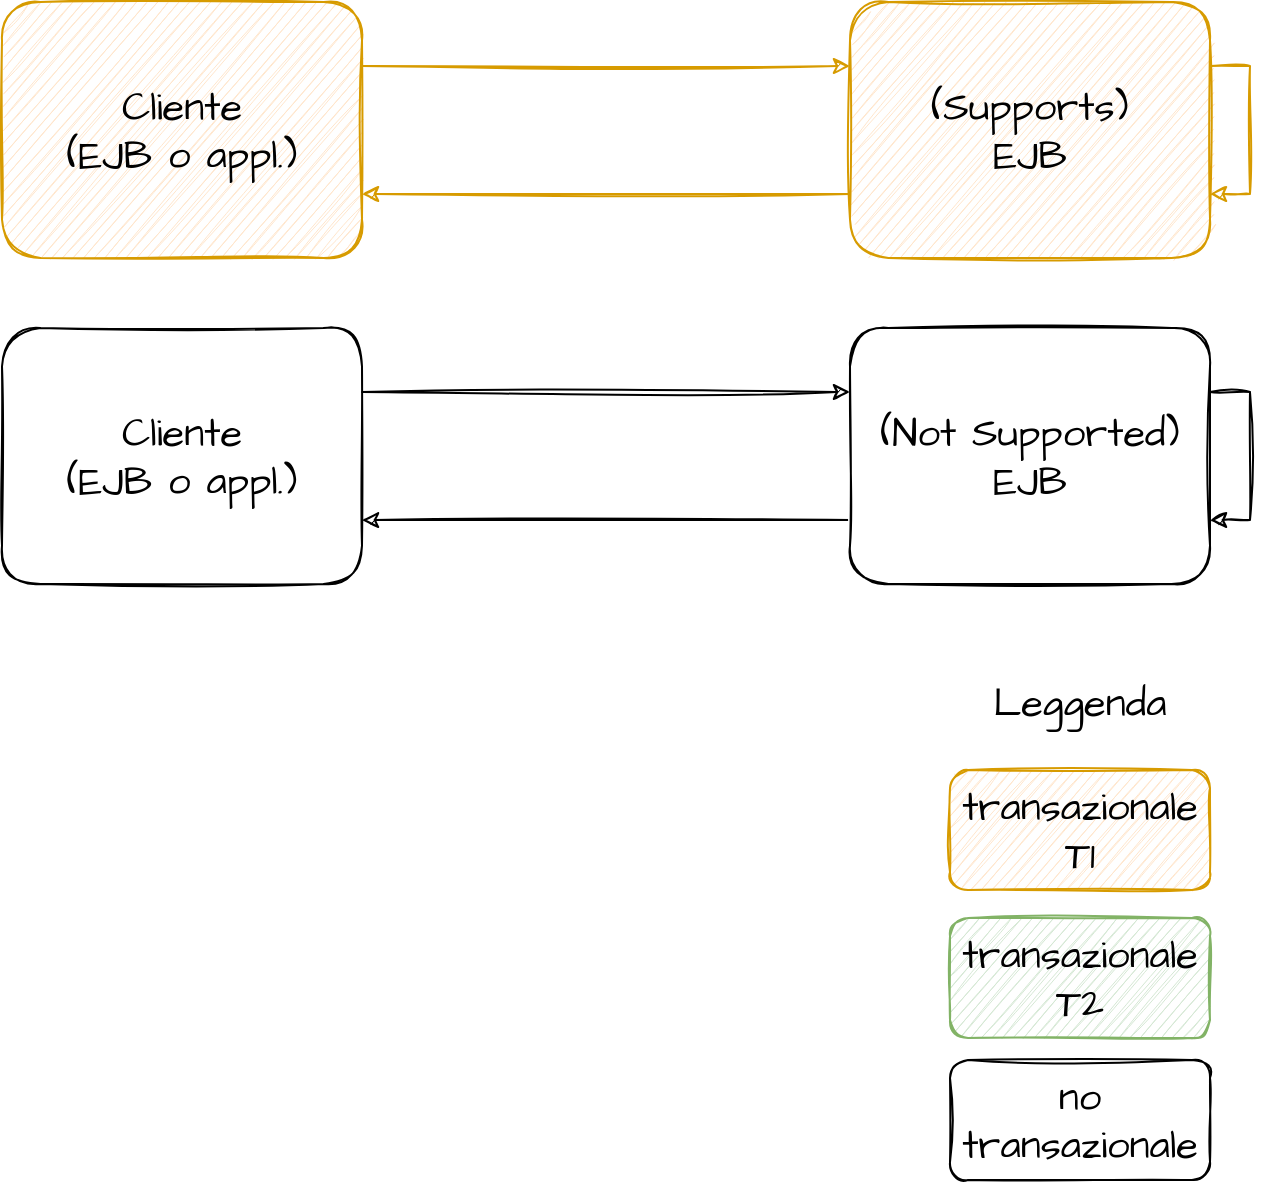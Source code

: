 <mxfile version="16.0.3" type="device"><diagram id="iR7kW6d5z7mH8W_eMVzF" name="Page-1"><mxGraphModel dx="1422" dy="745" grid="0" gridSize="10" guides="1" tooltips="1" connect="1" arrows="1" fold="1" page="1" pageScale="1" pageWidth="827" pageHeight="1169" math="0" shadow="0"><root><mxCell id="0"/><mxCell id="1" parent="0"/><mxCell id="lDcUjpFP3pSMN3PAIXbi-3" style="edgeStyle=orthogonalEdgeStyle;rounded=0;orthogonalLoop=1;jettySize=auto;html=1;exitX=1;exitY=0.25;exitDx=0;exitDy=0;entryX=0;entryY=0.25;entryDx=0;entryDy=0;sketch=1;fillColor=#ffe6cc;strokeColor=#d79b00;" parent="1" source="LwVA78MGahFg6l0W7koL-2" target="lDcUjpFP3pSMN3PAIXbi-2" edge="1"><mxGeometry relative="1" as="geometry"/></mxCell><mxCell id="LwVA78MGahFg6l0W7koL-2" value="&lt;div&gt;Cliente&lt;/div&gt;&lt;div&gt;(EJB o appl.)&lt;br&gt;&lt;/div&gt;" style="rounded=1;whiteSpace=wrap;html=1;sketch=1;hachureGap=4;fontFamily=Architects Daughter;fontSource=https%3A%2F%2Ffonts.googleapis.com%2Fcss%3Ffamily%3DArchitects%2BDaughter;fontSize=20;fillColor=#ffe6cc;strokeColor=#d79b00;" parent="1" vertex="1"><mxGeometry x="109" y="158" width="180" height="128" as="geometry"/></mxCell><mxCell id="lDcUjpFP3pSMN3PAIXbi-4" style="edgeStyle=orthogonalEdgeStyle;rounded=0;sketch=1;orthogonalLoop=1;jettySize=auto;html=1;exitX=0;exitY=0.75;exitDx=0;exitDy=0;entryX=1;entryY=0.75;entryDx=0;entryDy=0;fillColor=#ffe6cc;strokeColor=#d79b00;" parent="1" source="lDcUjpFP3pSMN3PAIXbi-2" target="LwVA78MGahFg6l0W7koL-2" edge="1"><mxGeometry relative="1" as="geometry"/></mxCell><mxCell id="lDcUjpFP3pSMN3PAIXbi-2" value="&lt;div&gt;(Supports)&lt;/div&gt;&lt;div&gt;EJB&lt;br&gt;&lt;/div&gt;" style="rounded=1;whiteSpace=wrap;html=1;sketch=1;hachureGap=4;fontFamily=Architects Daughter;fontSource=https%3A%2F%2Ffonts.googleapis.com%2Fcss%3Ffamily%3DArchitects%2BDaughter;fontSize=20;fillColor=#ffe6cc;strokeColor=#d79b00;" parent="1" vertex="1"><mxGeometry x="533" y="158" width="180" height="128" as="geometry"/></mxCell><mxCell id="lDcUjpFP3pSMN3PAIXbi-5" value="transazionale T1" style="rounded=1;whiteSpace=wrap;html=1;sketch=1;fontSize=20;fontFamily=Architects Daughter;fontSource=https%3A%2F%2Ffonts.googleapis.com%2Fcss%3Ffamily%3DArchitects%2BDaughter;fillColor=#ffe6cc;strokeColor=#d79b00;" parent="1" vertex="1"><mxGeometry x="583" y="542" width="130" height="60" as="geometry"/></mxCell><mxCell id="lDcUjpFP3pSMN3PAIXbi-7" value="transazionale T2" style="rounded=1;whiteSpace=wrap;html=1;sketch=1;fontSize=20;fontFamily=Architects Daughter;fontSource=https%3A%2F%2Ffonts.googleapis.com%2Fcss%3Ffamily%3DArchitects%2BDaughter;fillColor=#d5e8d4;strokeColor=#82b366;" parent="1" vertex="1"><mxGeometry x="583" y="616" width="130" height="60" as="geometry"/></mxCell><mxCell id="lDcUjpFP3pSMN3PAIXbi-8" value="no transazionale" style="rounded=1;whiteSpace=wrap;html=1;sketch=1;fontSize=20;fontFamily=Architects Daughter;fontSource=https%3A%2F%2Ffonts.googleapis.com%2Fcss%3Ffamily%3DArchitects%2BDaughter;" parent="1" vertex="1"><mxGeometry x="583" y="687" width="130" height="60" as="geometry"/></mxCell><mxCell id="lDcUjpFP3pSMN3PAIXbi-9" value="Leggenda" style="text;html=1;strokeColor=none;fillColor=none;align=center;verticalAlign=middle;whiteSpace=wrap;rounded=0;sketch=1;fontFamily=Architects Daughter;fontSource=https%3A%2F%2Ffonts.googleapis.com%2Fcss%3Ffamily%3DArchitects%2BDaughter;fontSize=20;" parent="1" vertex="1"><mxGeometry x="618" y="493" width="60" height="30" as="geometry"/></mxCell><mxCell id="lDcUjpFP3pSMN3PAIXbi-10" style="edgeStyle=orthogonalEdgeStyle;rounded=0;sketch=1;orthogonalLoop=1;jettySize=auto;html=1;exitX=1;exitY=0.25;exitDx=0;exitDy=0;entryX=1;entryY=0.75;entryDx=0;entryDy=0;fontFamily=Architects Daughter;fontSource=https%3A%2F%2Ffonts.googleapis.com%2Fcss%3Ffamily%3DArchitects%2BDaughter;fontSize=20;fillColor=#ffe6cc;strokeColor=#d79b00;" parent="1" source="lDcUjpFP3pSMN3PAIXbi-2" target="lDcUjpFP3pSMN3PAIXbi-2" edge="1"><mxGeometry relative="1" as="geometry"/></mxCell><mxCell id="lDcUjpFP3pSMN3PAIXbi-11" style="edgeStyle=orthogonalEdgeStyle;rounded=0;orthogonalLoop=1;jettySize=auto;html=1;exitX=1;exitY=0.25;exitDx=0;exitDy=0;entryX=0;entryY=0.25;entryDx=0;entryDy=0;sketch=1;" parent="1" source="lDcUjpFP3pSMN3PAIXbi-12" target="lDcUjpFP3pSMN3PAIXbi-14" edge="1"><mxGeometry relative="1" as="geometry"/></mxCell><mxCell id="lDcUjpFP3pSMN3PAIXbi-12" value="&lt;div&gt;Cliente&lt;/div&gt;&lt;div&gt;(EJB o appl.)&lt;br&gt;&lt;/div&gt;" style="rounded=1;whiteSpace=wrap;html=1;sketch=1;hachureGap=4;fontFamily=Architects Daughter;fontSource=https%3A%2F%2Ffonts.googleapis.com%2Fcss%3Ffamily%3DArchitects%2BDaughter;fontSize=20;" parent="1" vertex="1"><mxGeometry x="109" y="321" width="180" height="128" as="geometry"/></mxCell><mxCell id="lDcUjpFP3pSMN3PAIXbi-13" style="edgeStyle=orthogonalEdgeStyle;rounded=0;sketch=1;orthogonalLoop=1;jettySize=auto;html=1;exitX=0;exitY=0.75;exitDx=0;exitDy=0;entryX=1;entryY=0.75;entryDx=0;entryDy=0;" parent="1" source="lDcUjpFP3pSMN3PAIXbi-14" target="lDcUjpFP3pSMN3PAIXbi-12" edge="1"><mxGeometry relative="1" as="geometry"/></mxCell><mxCell id="lDcUjpFP3pSMN3PAIXbi-14" value="&lt;div&gt;(Not Supported)&lt;/div&gt;&lt;div&gt;EJB&lt;br&gt;&lt;/div&gt;" style="rounded=1;whiteSpace=wrap;html=1;sketch=1;hachureGap=4;fontFamily=Architects Daughter;fontSource=https%3A%2F%2Ffonts.googleapis.com%2Fcss%3Ffamily%3DArchitects%2BDaughter;fontSize=20;" parent="1" vertex="1"><mxGeometry x="533" y="321" width="180" height="128" as="geometry"/></mxCell><mxCell id="lDcUjpFP3pSMN3PAIXbi-15" style="edgeStyle=orthogonalEdgeStyle;rounded=0;sketch=1;orthogonalLoop=1;jettySize=auto;html=1;exitX=1;exitY=0.25;exitDx=0;exitDy=0;entryX=1;entryY=0.75;entryDx=0;entryDy=0;fontFamily=Architects Daughter;fontSource=https%3A%2F%2Ffonts.googleapis.com%2Fcss%3Ffamily%3DArchitects%2BDaughter;fontSize=20;" parent="1" source="lDcUjpFP3pSMN3PAIXbi-14" target="lDcUjpFP3pSMN3PAIXbi-14" edge="1"><mxGeometry relative="1" as="geometry"/></mxCell></root></mxGraphModel></diagram></mxfile>